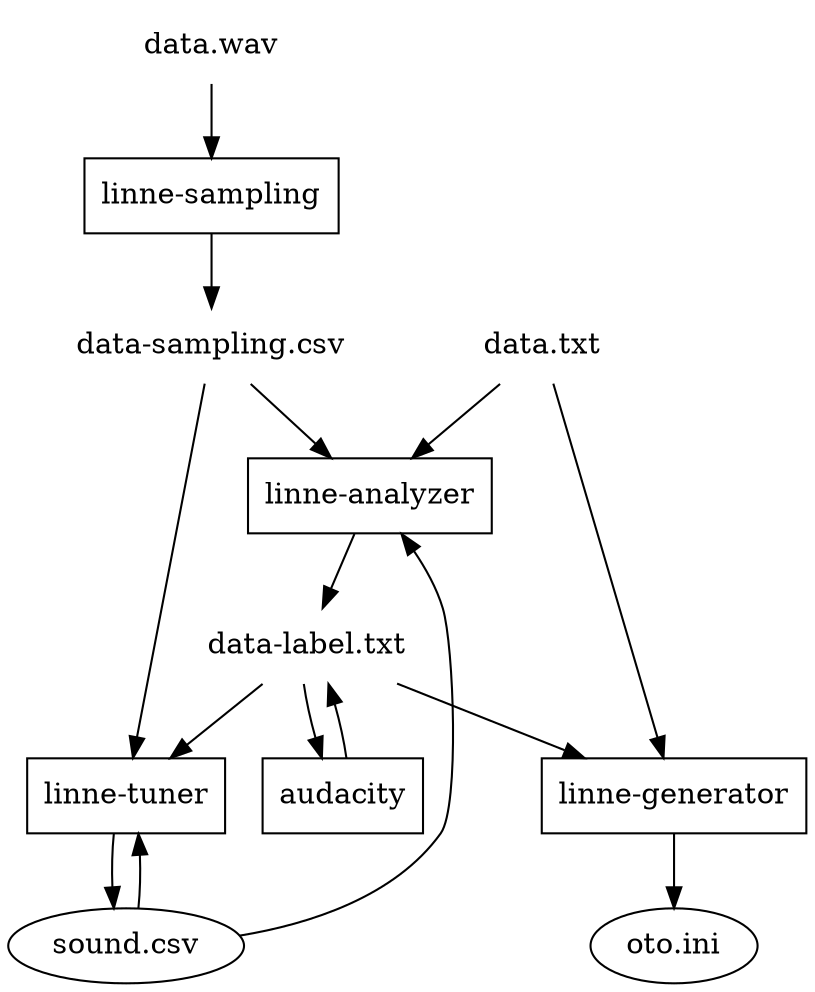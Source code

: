 digraph workflow {

    "linne-sampling" [shape=box]
    "linne-analyzer" [shape=box]
    "linne-tuner" [shape=box]
    "linne-generator" [shape=box]
    "audacity" [shape=box]
        
    "data.txt" [shape=none]
    "data-label.txt" [shape=none]
    "data.wav" [shape=none]
    "data-sampling.csv" [shape=none]

    "oto.ini" [shape=ellipse]
    "sound.csv" [shape=ellipse]
        
    "data.wav" -> "linne-sampling" -> "data-sampling.csv"

    "data.txt" -> "linne-analyzer"
    "sound.csv" -> "linne-analyzer"
    "data-sampling.csv" -> "linne-analyzer"
    
    "linne-analyzer" -> "data-label.txt"

    "data-label.txt" -> "linne-generator" -> "oto.ini"
    

    "data.txt" -> "linne-generator"    
    
    "data-label.txt" -> "linne-tuner"
    "sound.csv" -> "linne-tuner" -> "sound.csv"
    
    "data-sampling.csv" -> "linne-tuner"
    
    
    "data-label.txt" -> "audacity" -> "data-label.txt"

}
